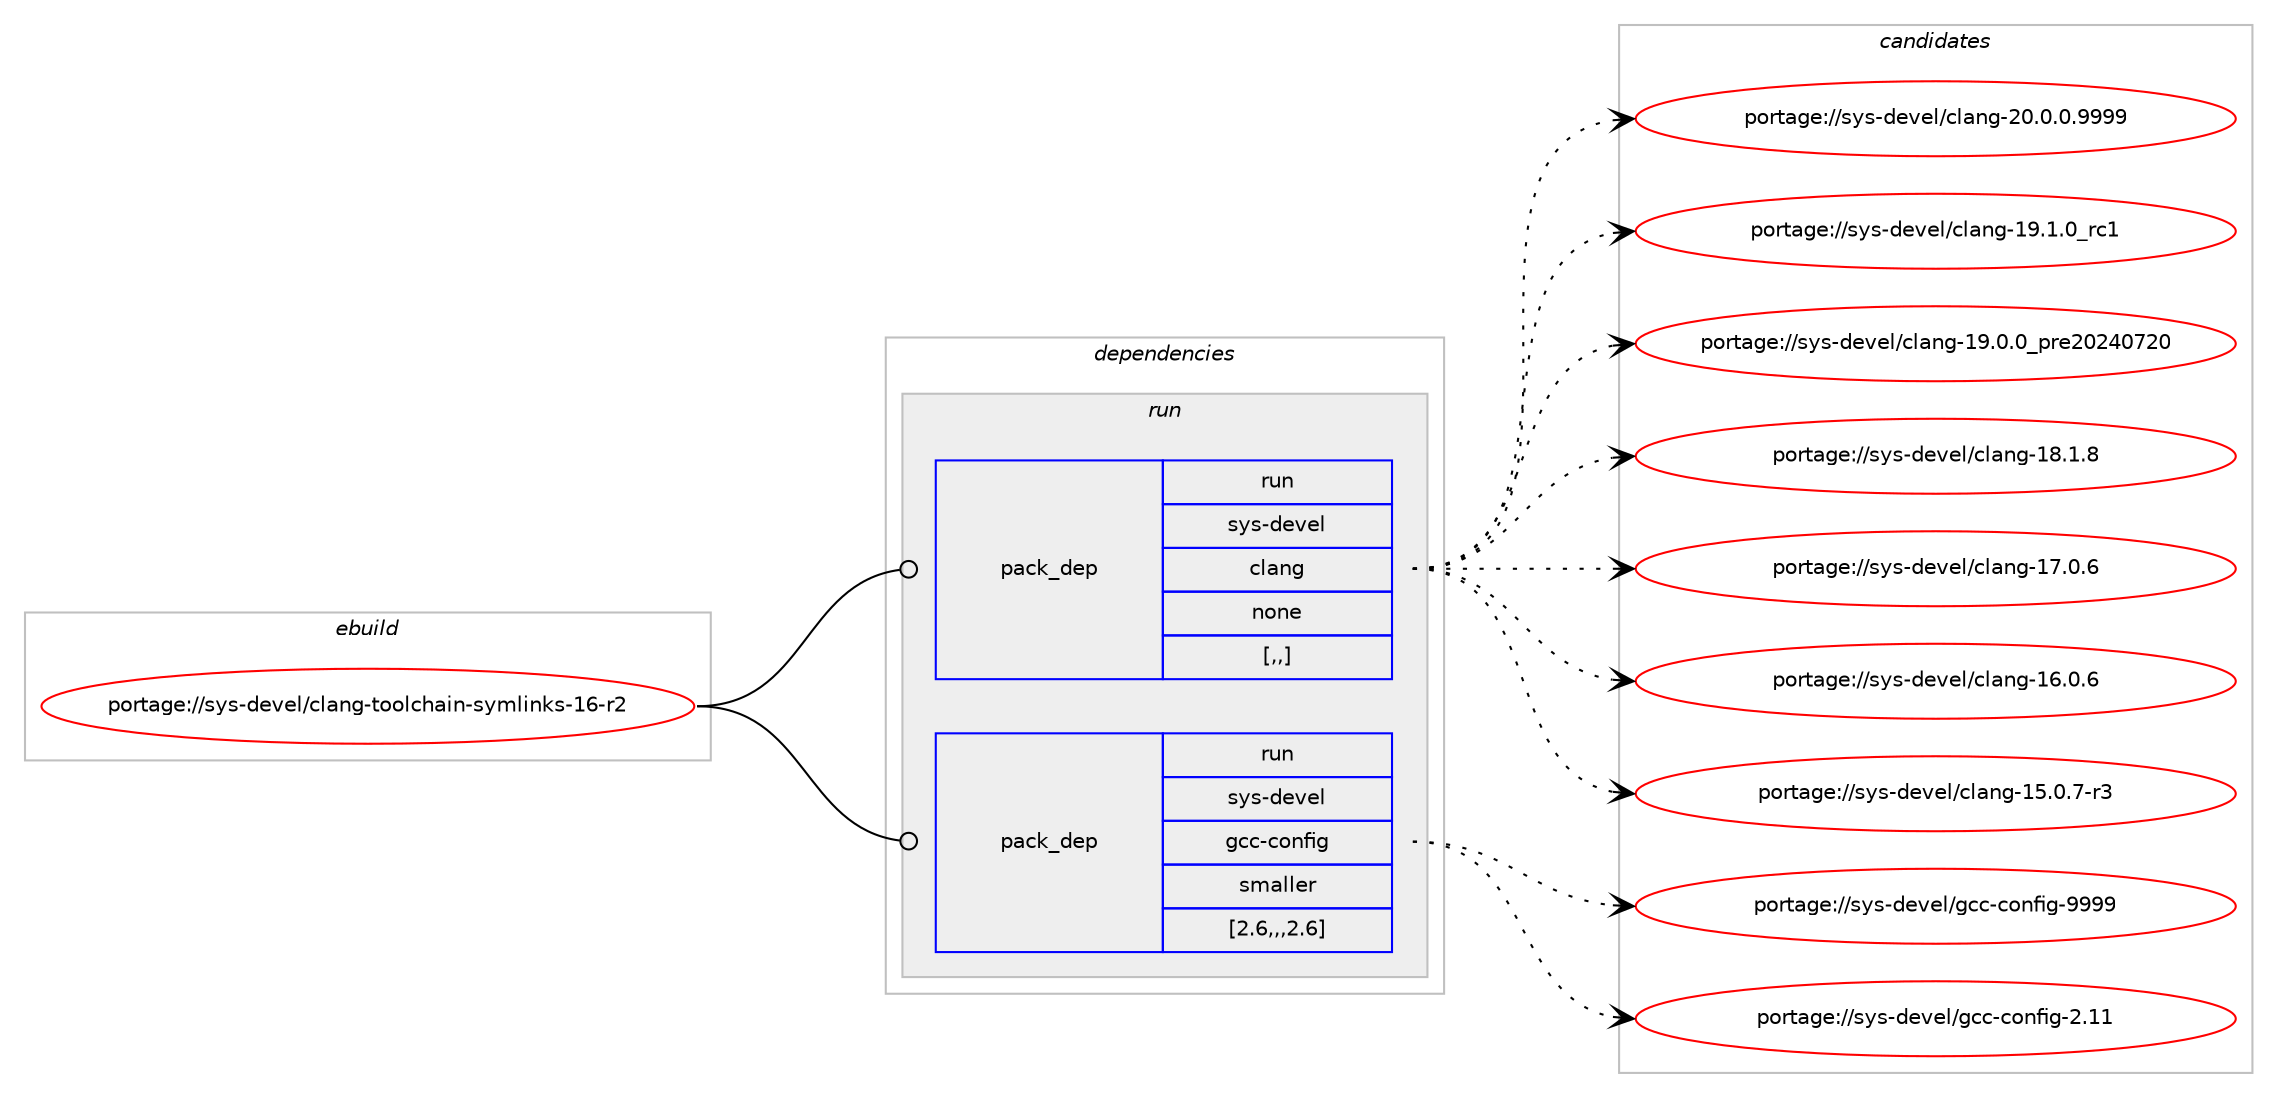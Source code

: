 digraph prolog {

# *************
# Graph options
# *************

newrank=true;
concentrate=true;
compound=true;
graph [rankdir=LR,fontname=Helvetica,fontsize=10,ranksep=1.5];#, ranksep=2.5, nodesep=0.2];
edge  [arrowhead=vee];
node  [fontname=Helvetica,fontsize=10];

# **********
# The ebuild
# **********

subgraph cluster_leftcol {
color=gray;
label=<<i>ebuild</i>>;
id [label="portage://sys-devel/clang-toolchain-symlinks-16-r2", color=red, width=4, href="../sys-devel/clang-toolchain-symlinks-16-r2.svg"];
}

# ****************
# The dependencies
# ****************

subgraph cluster_midcol {
color=gray;
label=<<i>dependencies</i>>;
subgraph cluster_compile {
fillcolor="#eeeeee";
style=filled;
label=<<i>compile</i>>;
}
subgraph cluster_compileandrun {
fillcolor="#eeeeee";
style=filled;
label=<<i>compile and run</i>>;
}
subgraph cluster_run {
fillcolor="#eeeeee";
style=filled;
label=<<i>run</i>>;
subgraph pack314786 {
dependency432826 [label=<<TABLE BORDER="0" CELLBORDER="1" CELLSPACING="0" CELLPADDING="4" WIDTH="220"><TR><TD ROWSPAN="6" CELLPADDING="30">pack_dep</TD></TR><TR><TD WIDTH="110">run</TD></TR><TR><TD>sys-devel</TD></TR><TR><TD>clang</TD></TR><TR><TD>none</TD></TR><TR><TD>[,,]</TD></TR></TABLE>>, shape=none, color=blue];
}
id:e -> dependency432826:w [weight=20,style="solid",arrowhead="odot"];
subgraph pack314787 {
dependency432827 [label=<<TABLE BORDER="0" CELLBORDER="1" CELLSPACING="0" CELLPADDING="4" WIDTH="220"><TR><TD ROWSPAN="6" CELLPADDING="30">pack_dep</TD></TR><TR><TD WIDTH="110">run</TD></TR><TR><TD>sys-devel</TD></TR><TR><TD>gcc-config</TD></TR><TR><TD>smaller</TD></TR><TR><TD>[2.6,,,2.6]</TD></TR></TABLE>>, shape=none, color=blue];
}
id:e -> dependency432827:w [weight=20,style="solid",arrowhead="odot"];
}
}

# **************
# The candidates
# **************

subgraph cluster_choices {
rank=same;
color=gray;
label=<<i>candidates</i>>;

subgraph choice314786 {
color=black;
nodesep=1;
choice11512111545100101118101108479910897110103455048464846484657575757 [label="portage://sys-devel/clang-20.0.0.9999", color=red, width=4,href="../sys-devel/clang-20.0.0.9999.svg"];
choice1151211154510010111810110847991089711010345495746494648951149949 [label="portage://sys-devel/clang-19.1.0_rc1", color=red, width=4,href="../sys-devel/clang-19.1.0_rc1.svg"];
choice1151211154510010111810110847991089711010345495746484648951121141015048505248555048 [label="portage://sys-devel/clang-19.0.0_pre20240720", color=red, width=4,href="../sys-devel/clang-19.0.0_pre20240720.svg"];
choice1151211154510010111810110847991089711010345495646494656 [label="portage://sys-devel/clang-18.1.8", color=red, width=4,href="../sys-devel/clang-18.1.8.svg"];
choice1151211154510010111810110847991089711010345495546484654 [label="portage://sys-devel/clang-17.0.6", color=red, width=4,href="../sys-devel/clang-17.0.6.svg"];
choice1151211154510010111810110847991089711010345495446484654 [label="portage://sys-devel/clang-16.0.6", color=red, width=4,href="../sys-devel/clang-16.0.6.svg"];
choice11512111545100101118101108479910897110103454953464846554511451 [label="portage://sys-devel/clang-15.0.7-r3", color=red, width=4,href="../sys-devel/clang-15.0.7-r3.svg"];
dependency432826:e -> choice11512111545100101118101108479910897110103455048464846484657575757:w [style=dotted,weight="100"];
dependency432826:e -> choice1151211154510010111810110847991089711010345495746494648951149949:w [style=dotted,weight="100"];
dependency432826:e -> choice1151211154510010111810110847991089711010345495746484648951121141015048505248555048:w [style=dotted,weight="100"];
dependency432826:e -> choice1151211154510010111810110847991089711010345495646494656:w [style=dotted,weight="100"];
dependency432826:e -> choice1151211154510010111810110847991089711010345495546484654:w [style=dotted,weight="100"];
dependency432826:e -> choice1151211154510010111810110847991089711010345495446484654:w [style=dotted,weight="100"];
dependency432826:e -> choice11512111545100101118101108479910897110103454953464846554511451:w [style=dotted,weight="100"];
}
subgraph choice314787 {
color=black;
nodesep=1;
choice1151211154510010111810110847103999945991111101021051034557575757 [label="portage://sys-devel/gcc-config-9999", color=red, width=4,href="../sys-devel/gcc-config-9999.svg"];
choice1151211154510010111810110847103999945991111101021051034550464949 [label="portage://sys-devel/gcc-config-2.11", color=red, width=4,href="../sys-devel/gcc-config-2.11.svg"];
dependency432827:e -> choice1151211154510010111810110847103999945991111101021051034557575757:w [style=dotted,weight="100"];
dependency432827:e -> choice1151211154510010111810110847103999945991111101021051034550464949:w [style=dotted,weight="100"];
}
}

}
